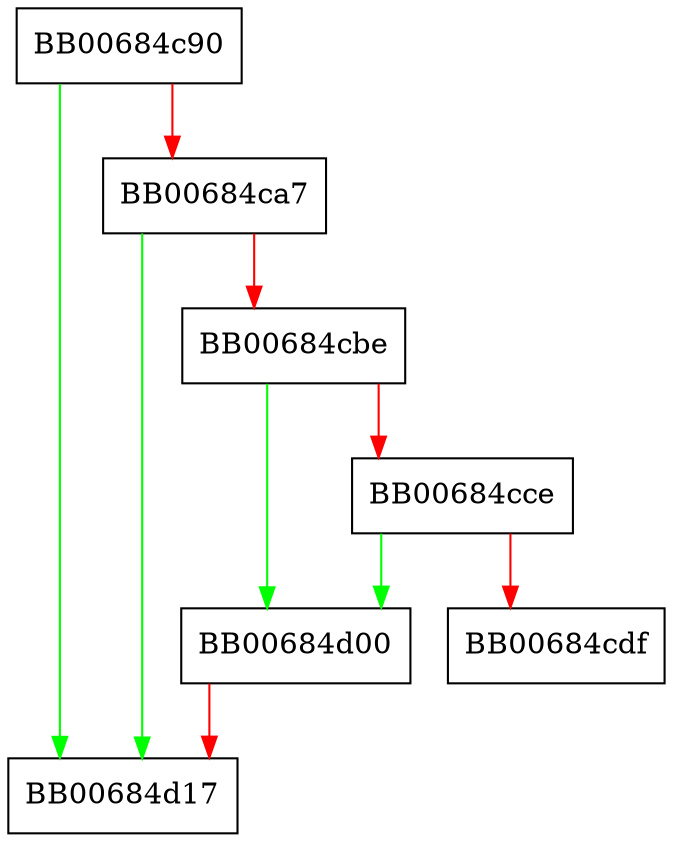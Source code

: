 digraph X509_ATTRIBUTE_create {
  node [shape="box"];
  graph [splines=ortho];
  BB00684c90 -> BB00684d17 [color="green"];
  BB00684c90 -> BB00684ca7 [color="red"];
  BB00684ca7 -> BB00684d17 [color="green"];
  BB00684ca7 -> BB00684cbe [color="red"];
  BB00684cbe -> BB00684d00 [color="green"];
  BB00684cbe -> BB00684cce [color="red"];
  BB00684cce -> BB00684d00 [color="green"];
  BB00684cce -> BB00684cdf [color="red"];
  BB00684d00 -> BB00684d17 [color="red"];
}
